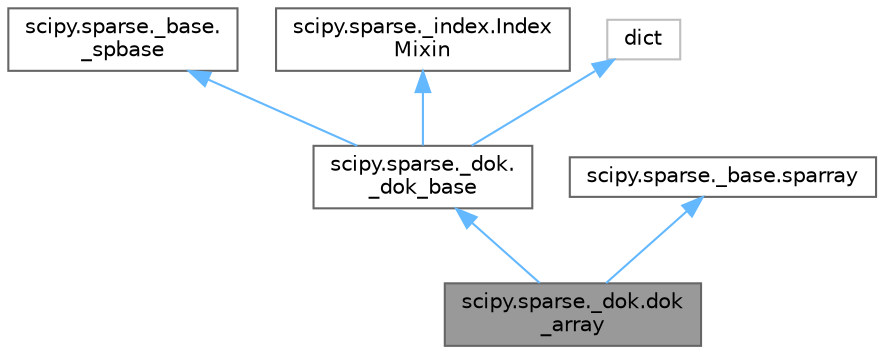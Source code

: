digraph "scipy.sparse._dok.dok_array"
{
 // LATEX_PDF_SIZE
  bgcolor="transparent";
  edge [fontname=Helvetica,fontsize=10,labelfontname=Helvetica,labelfontsize=10];
  node [fontname=Helvetica,fontsize=10,shape=box,height=0.2,width=0.4];
  Node1 [id="Node000001",label="scipy.sparse._dok.dok\l_array",height=0.2,width=0.4,color="gray40", fillcolor="grey60", style="filled", fontcolor="black",tooltip=" "];
  Node2 -> Node1 [id="edge1_Node000001_Node000002",dir="back",color="steelblue1",style="solid",tooltip=" "];
  Node2 [id="Node000002",label="scipy.sparse._dok.\l_dok_base",height=0.2,width=0.4,color="gray40", fillcolor="white", style="filled",URL="$dc/d1b/classscipy_1_1sparse_1_1__dok_1_1__dok__base.html",tooltip=" "];
  Node3 -> Node2 [id="edge2_Node000002_Node000003",dir="back",color="steelblue1",style="solid",tooltip=" "];
  Node3 [id="Node000003",label="scipy.sparse._base.\l_spbase",height=0.2,width=0.4,color="gray40", fillcolor="white", style="filled",URL="$d7/daf/classscipy_1_1sparse_1_1__base_1_1__spbase.html",tooltip=" "];
  Node4 -> Node2 [id="edge3_Node000002_Node000004",dir="back",color="steelblue1",style="solid",tooltip=" "];
  Node4 [id="Node000004",label="scipy.sparse._index.Index\lMixin",height=0.2,width=0.4,color="gray40", fillcolor="white", style="filled",URL="$d2/da5/classscipy_1_1sparse_1_1__index_1_1IndexMixin.html",tooltip=" "];
  Node5 -> Node2 [id="edge4_Node000002_Node000005",dir="back",color="steelblue1",style="solid",tooltip=" "];
  Node5 [id="Node000005",label="dict",height=0.2,width=0.4,color="grey75", fillcolor="white", style="filled",tooltip=" "];
  Node6 -> Node1 [id="edge5_Node000001_Node000006",dir="back",color="steelblue1",style="solid",tooltip=" "];
  Node6 [id="Node000006",label="scipy.sparse._base.sparray",height=0.2,width=0.4,color="gray40", fillcolor="white", style="filled",URL="$db/d7f/classscipy_1_1sparse_1_1__base_1_1sparray.html",tooltip=" "];
}
